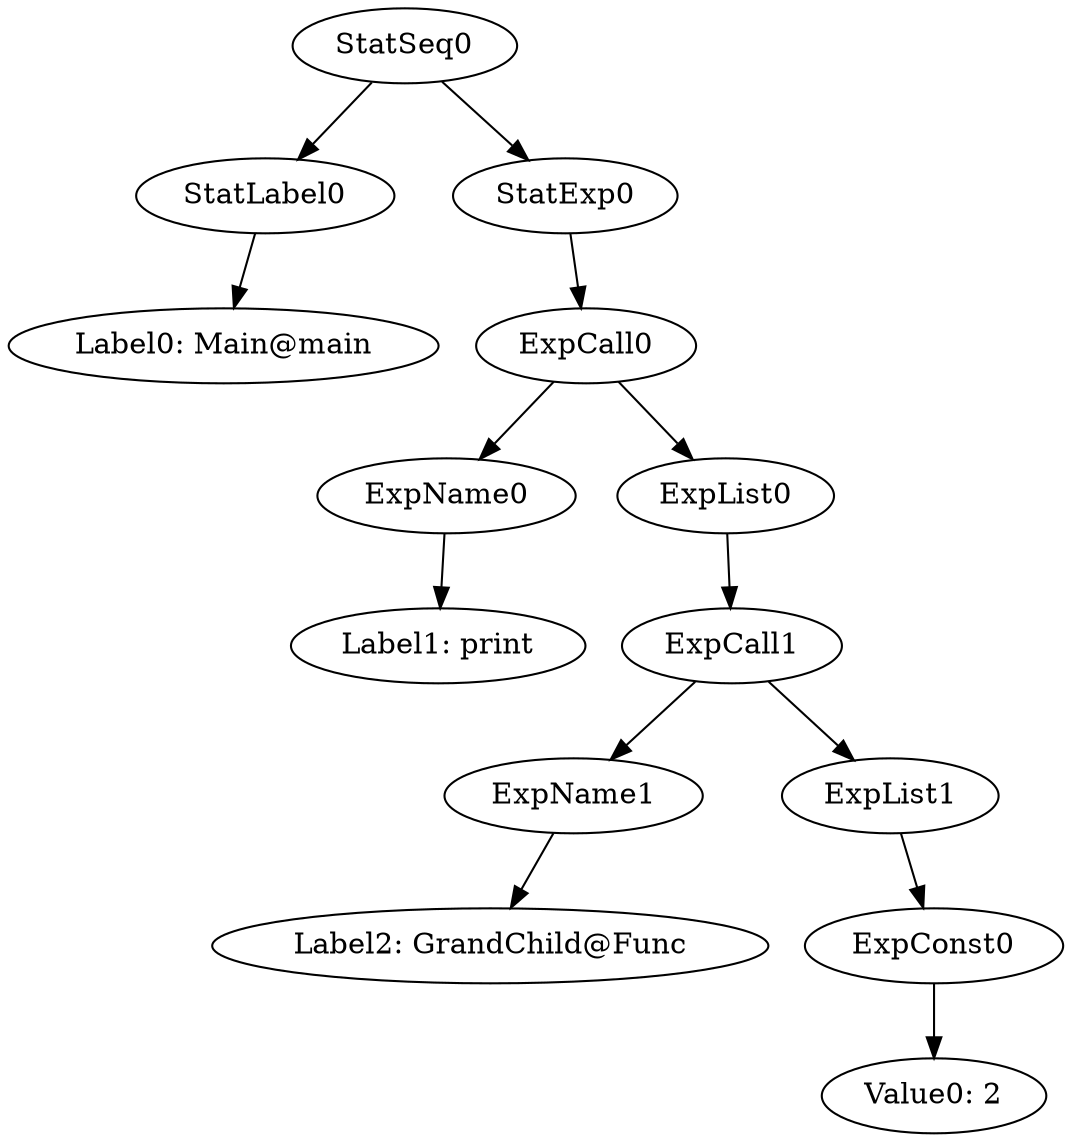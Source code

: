 digraph {
	ordering = out;
	ExpList0 -> ExpCall1;
	ExpList1 -> ExpConst0;
	ExpCall1 -> ExpName1;
	ExpCall1 -> ExpList1;
	ExpName1 -> "Label2: GrandChild@Func";
	StatExp0 -> ExpCall0;
	ExpConst0 -> "Value0: 2";
	StatLabel0 -> "Label0: Main@main";
	ExpCall0 -> ExpName0;
	ExpCall0 -> ExpList0;
	StatSeq0 -> StatLabel0;
	StatSeq0 -> StatExp0;
	ExpName0 -> "Label1: print";
}

